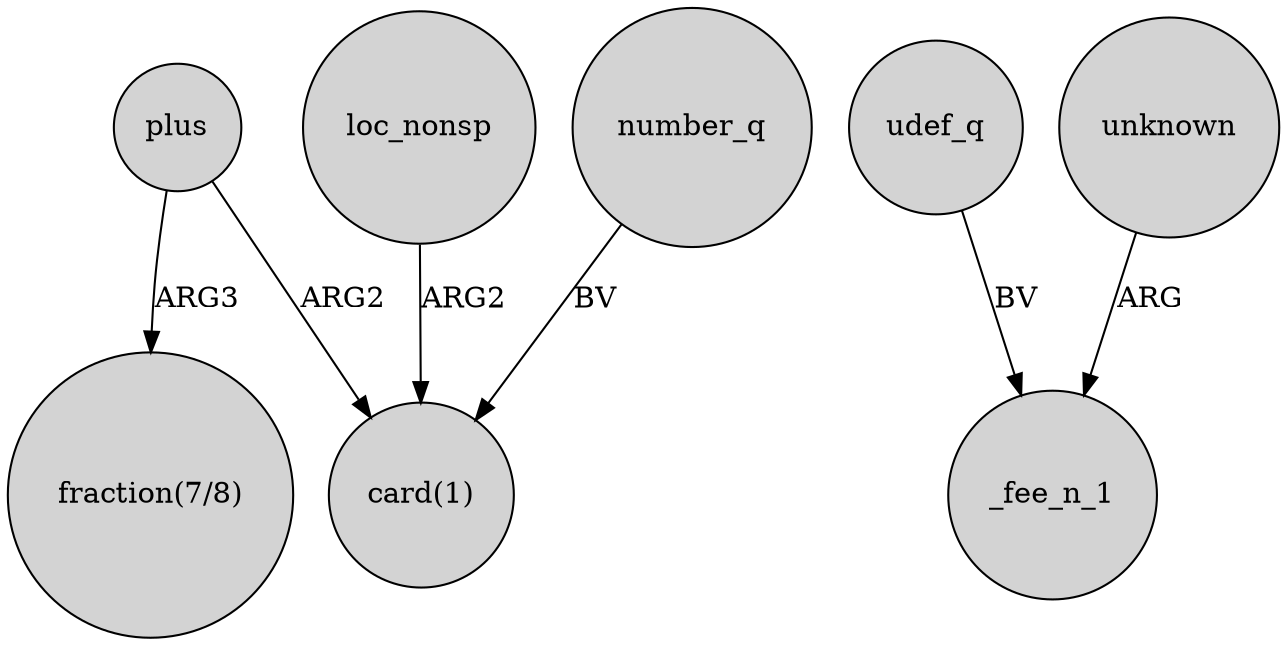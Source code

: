 digraph {
	node [shape=circle style=filled]
	plus -> "card(1)" [label=ARG2]
	udef_q -> _fee_n_1 [label=BV]
	loc_nonsp -> "card(1)" [label=ARG2]
	plus -> "fraction(7/8)" [label=ARG3]
	unknown -> _fee_n_1 [label=ARG]
	number_q -> "card(1)" [label=BV]
}
